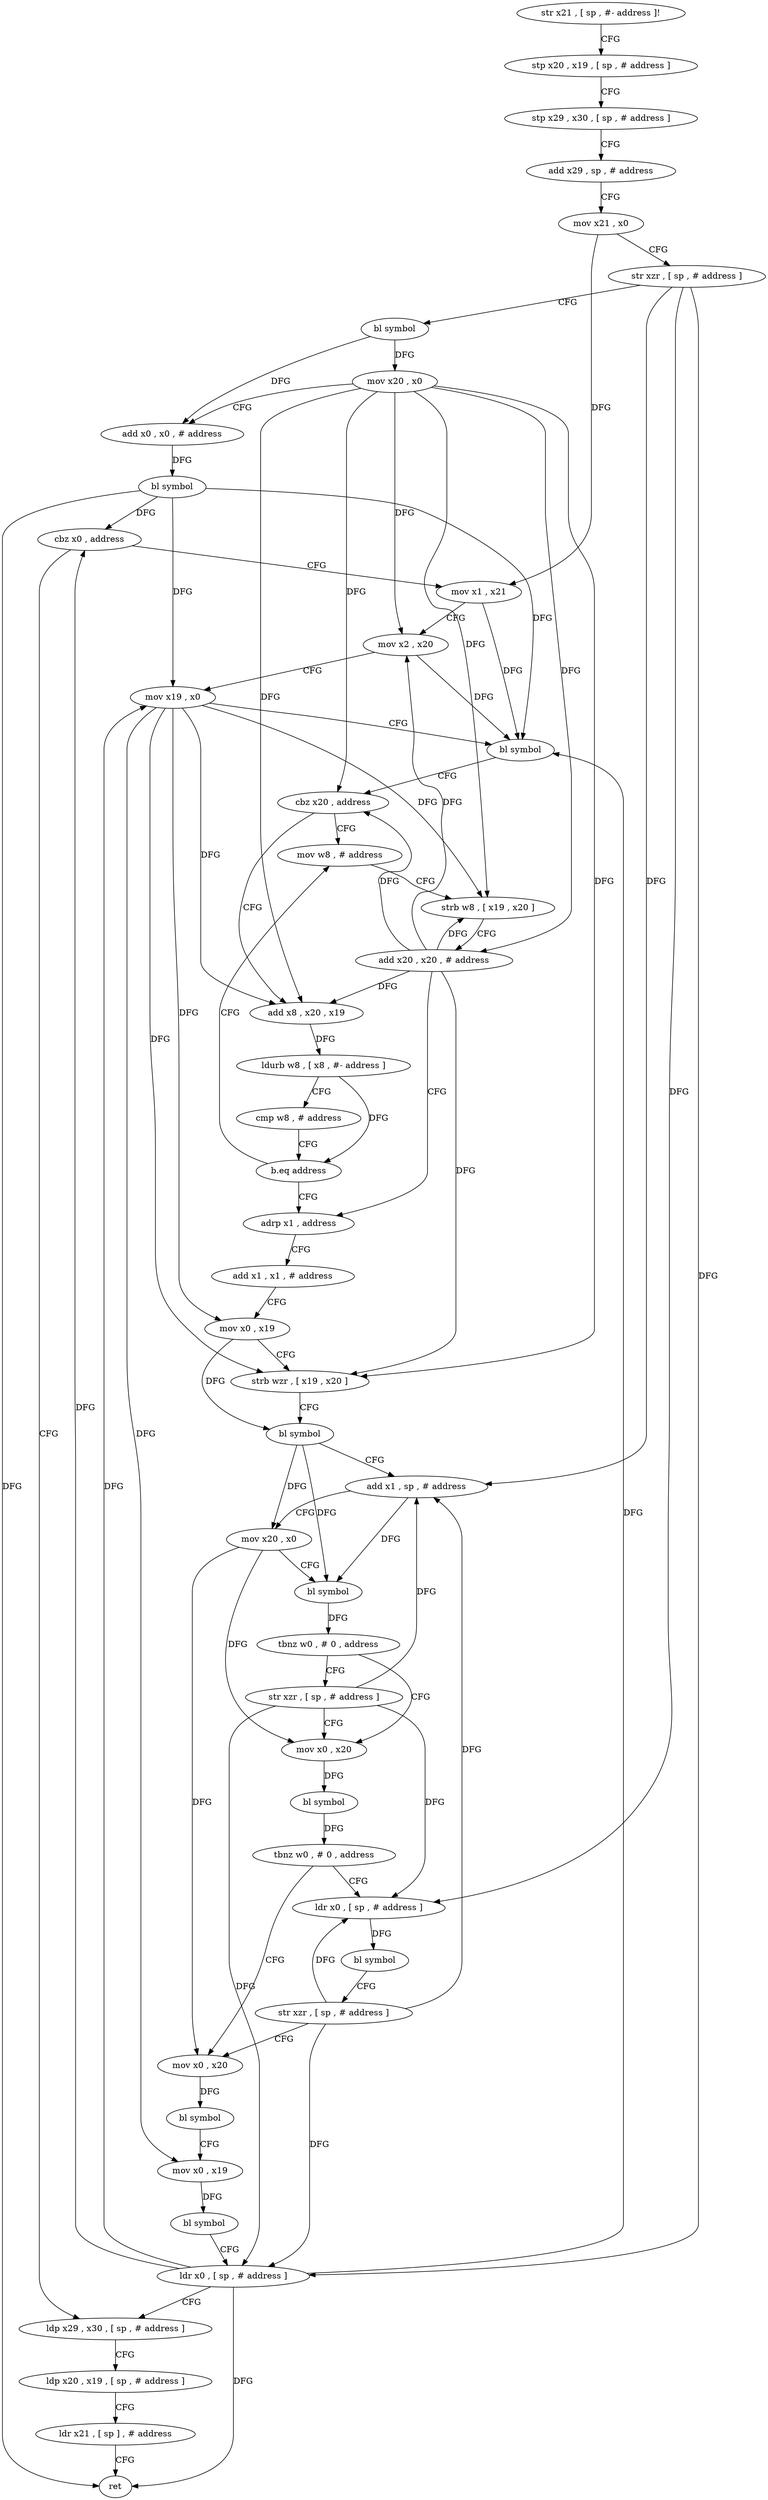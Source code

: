 digraph "func" {
"96948" [label = "str x21 , [ sp , #- address ]!" ]
"96952" [label = "stp x20 , x19 , [ sp , # address ]" ]
"96956" [label = "stp x29 , x30 , [ sp , # address ]" ]
"96960" [label = "add x29 , sp , # address" ]
"96964" [label = "mov x21 , x0" ]
"96968" [label = "str xzr , [ sp , # address ]" ]
"96972" [label = "bl symbol" ]
"96976" [label = "mov x20 , x0" ]
"96980" [label = "add x0 , x0 , # address" ]
"96984" [label = "bl symbol" ]
"96988" [label = "cbz x0 , address" ]
"97124" [label = "ldp x29 , x30 , [ sp , # address ]" ]
"96992" [label = "mov x1 , x21" ]
"97128" [label = "ldp x20 , x19 , [ sp , # address ]" ]
"97132" [label = "ldr x21 , [ sp ] , # address" ]
"97136" [label = "ret" ]
"96996" [label = "mov x2 , x20" ]
"97000" [label = "mov x19 , x0" ]
"97004" [label = "bl symbol" ]
"97008" [label = "cbz x20 , address" ]
"97028" [label = "mov w8 , # address" ]
"97012" [label = "add x8 , x20 , x19" ]
"97032" [label = "strb w8 , [ x19 , x20 ]" ]
"97036" [label = "add x20 , x20 , # address" ]
"97040" [label = "adrp x1 , address" ]
"97016" [label = "ldurb w8 , [ x8 , #- address ]" ]
"97020" [label = "cmp w8 , # address" ]
"97024" [label = "b.eq address" ]
"97080" [label = "mov x0 , x20" ]
"97084" [label = "bl symbol" ]
"97088" [label = "tbnz w0 , # 0 , address" ]
"97104" [label = "mov x0 , x20" ]
"97092" [label = "ldr x0 , [ sp , # address ]" ]
"97076" [label = "str xzr , [ sp , # address ]" ]
"97044" [label = "add x1 , x1 , # address" ]
"97048" [label = "mov x0 , x19" ]
"97052" [label = "strb wzr , [ x19 , x20 ]" ]
"97056" [label = "bl symbol" ]
"97060" [label = "add x1 , sp , # address" ]
"97064" [label = "mov x20 , x0" ]
"97068" [label = "bl symbol" ]
"97072" [label = "tbnz w0 , # 0 , address" ]
"97108" [label = "bl symbol" ]
"97112" [label = "mov x0 , x19" ]
"97116" [label = "bl symbol" ]
"97120" [label = "ldr x0 , [ sp , # address ]" ]
"97096" [label = "bl symbol" ]
"97100" [label = "str xzr , [ sp , # address ]" ]
"96948" -> "96952" [ label = "CFG" ]
"96952" -> "96956" [ label = "CFG" ]
"96956" -> "96960" [ label = "CFG" ]
"96960" -> "96964" [ label = "CFG" ]
"96964" -> "96968" [ label = "CFG" ]
"96964" -> "96992" [ label = "DFG" ]
"96968" -> "96972" [ label = "CFG" ]
"96968" -> "97120" [ label = "DFG" ]
"96968" -> "97092" [ label = "DFG" ]
"96968" -> "97060" [ label = "DFG" ]
"96972" -> "96976" [ label = "DFG" ]
"96972" -> "96980" [ label = "DFG" ]
"96976" -> "96980" [ label = "CFG" ]
"96976" -> "96996" [ label = "DFG" ]
"96976" -> "97008" [ label = "DFG" ]
"96976" -> "97032" [ label = "DFG" ]
"96976" -> "97036" [ label = "DFG" ]
"96976" -> "97012" [ label = "DFG" ]
"96976" -> "97052" [ label = "DFG" ]
"96980" -> "96984" [ label = "DFG" ]
"96984" -> "96988" [ label = "DFG" ]
"96984" -> "97136" [ label = "DFG" ]
"96984" -> "97000" [ label = "DFG" ]
"96984" -> "97004" [ label = "DFG" ]
"96988" -> "97124" [ label = "CFG" ]
"96988" -> "96992" [ label = "CFG" ]
"97124" -> "97128" [ label = "CFG" ]
"96992" -> "96996" [ label = "CFG" ]
"96992" -> "97004" [ label = "DFG" ]
"97128" -> "97132" [ label = "CFG" ]
"97132" -> "97136" [ label = "CFG" ]
"96996" -> "97000" [ label = "CFG" ]
"96996" -> "97004" [ label = "DFG" ]
"97000" -> "97004" [ label = "CFG" ]
"97000" -> "97032" [ label = "DFG" ]
"97000" -> "97012" [ label = "DFG" ]
"97000" -> "97048" [ label = "DFG" ]
"97000" -> "97052" [ label = "DFG" ]
"97000" -> "97112" [ label = "DFG" ]
"97004" -> "97008" [ label = "CFG" ]
"97008" -> "97028" [ label = "CFG" ]
"97008" -> "97012" [ label = "CFG" ]
"97028" -> "97032" [ label = "CFG" ]
"97012" -> "97016" [ label = "DFG" ]
"97032" -> "97036" [ label = "CFG" ]
"97036" -> "97040" [ label = "CFG" ]
"97036" -> "96996" [ label = "DFG" ]
"97036" -> "97008" [ label = "DFG" ]
"97036" -> "97032" [ label = "DFG" ]
"97036" -> "97012" [ label = "DFG" ]
"97036" -> "97052" [ label = "DFG" ]
"97040" -> "97044" [ label = "CFG" ]
"97016" -> "97020" [ label = "CFG" ]
"97016" -> "97024" [ label = "DFG" ]
"97020" -> "97024" [ label = "CFG" ]
"97024" -> "97040" [ label = "CFG" ]
"97024" -> "97028" [ label = "CFG" ]
"97080" -> "97084" [ label = "DFG" ]
"97084" -> "97088" [ label = "DFG" ]
"97088" -> "97104" [ label = "CFG" ]
"97088" -> "97092" [ label = "CFG" ]
"97104" -> "97108" [ label = "DFG" ]
"97092" -> "97096" [ label = "DFG" ]
"97076" -> "97080" [ label = "CFG" ]
"97076" -> "97060" [ label = "DFG" ]
"97076" -> "97120" [ label = "DFG" ]
"97076" -> "97092" [ label = "DFG" ]
"97044" -> "97048" [ label = "CFG" ]
"97048" -> "97052" [ label = "CFG" ]
"97048" -> "97056" [ label = "DFG" ]
"97052" -> "97056" [ label = "CFG" ]
"97056" -> "97060" [ label = "CFG" ]
"97056" -> "97064" [ label = "DFG" ]
"97056" -> "97068" [ label = "DFG" ]
"97060" -> "97064" [ label = "CFG" ]
"97060" -> "97068" [ label = "DFG" ]
"97064" -> "97068" [ label = "CFG" ]
"97064" -> "97080" [ label = "DFG" ]
"97064" -> "97104" [ label = "DFG" ]
"97068" -> "97072" [ label = "DFG" ]
"97072" -> "97080" [ label = "CFG" ]
"97072" -> "97076" [ label = "CFG" ]
"97108" -> "97112" [ label = "CFG" ]
"97112" -> "97116" [ label = "DFG" ]
"97116" -> "97120" [ label = "CFG" ]
"97120" -> "97124" [ label = "CFG" ]
"97120" -> "96988" [ label = "DFG" ]
"97120" -> "97000" [ label = "DFG" ]
"97120" -> "97136" [ label = "DFG" ]
"97120" -> "97004" [ label = "DFG" ]
"97096" -> "97100" [ label = "CFG" ]
"97100" -> "97104" [ label = "CFG" ]
"97100" -> "97060" [ label = "DFG" ]
"97100" -> "97120" [ label = "DFG" ]
"97100" -> "97092" [ label = "DFG" ]
}
